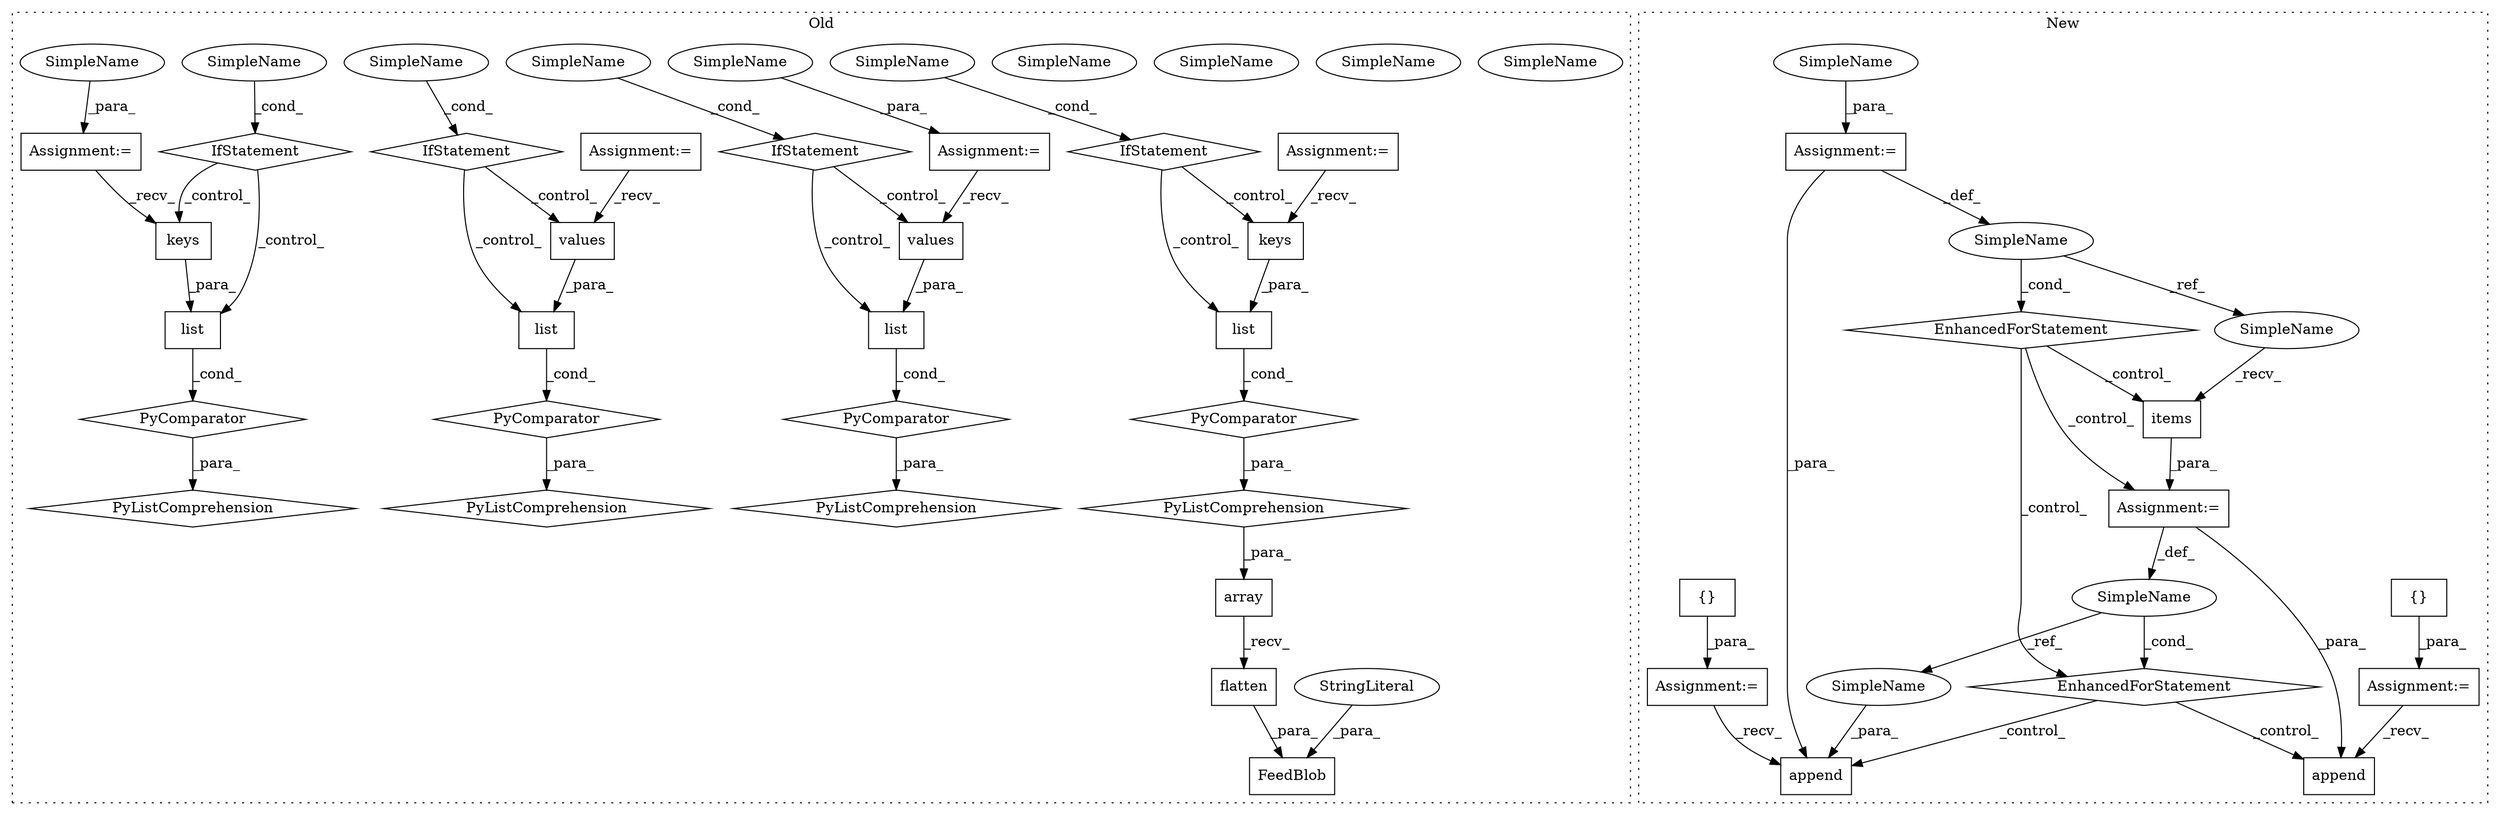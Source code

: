 digraph G {
subgraph cluster0 {
1 [label="FeedBlob" a="32" s="3718,3911" l="9,1" shape="box"];
7 [label="keys" a="32" s="3785" l="6" shape="box"];
8 [label="keys" a="32" s="4452" l="6" shape="box"];
11 [label="values" a="32" s="3997" l="8" shape="box"];
12 [label="list" a="32" s="4445,4458" l="5,1" shape="box"];
13 [label="values" a="32" s="4670" l="8" shape="box"];
14 [label="SimpleName" a="42" s="4552" l="5" shape="ellipse"];
15 [label="list" a="32" s="3990,4005" l="5,1" shape="box"];
16 [label="SimpleName" a="42" s="4095" l="5" shape="ellipse"];
17 [label="list" a="32" s="4663,4678" l="5,1" shape="box"];
18 [label="SimpleName" a="42" s="4772" l="5" shape="ellipse"];
19 [label="list" a="32" s="3778,3791" l="5,1" shape="box"];
20 [label="SimpleName" a="42" s="3881" l="5" shape="ellipse"];
21 [label="PyListComprehension" a="109" s="4663" l="122" shape="diamond"];
22 [label="StringLiteral" a="45" s="3727" l="27" shape="ellipse"];
23 [label="PyListComprehension" a="109" s="4445" l="120" shape="diamond"];
24 [label="PyComparator" a="113" s="3850" l="36" shape="diamond"];
25 [label="PyListComprehension" a="109" s="3778" l="116" shape="diamond"];
26 [label="flatten" a="32" s="3902" l="9" shape="box"];
27 [label="PyListComprehension" a="109" s="3990" l="118" shape="diamond"];
28 [label="PyComparator" a="113" s="4523" l="34" shape="diamond"];
29 [label="array" a="32" s="3761,3900" l="17,1" shape="box"];
30 [label="PyComparator" a="113" s="4743" l="34" shape="diamond"];
31 [label="IfStatement" a="25" s="4523" l="34" shape="diamond"];
32 [label="PyComparator" a="113" s="4064" l="36" shape="diamond"];
33 [label="IfStatement" a="25" s="3850" l="36" shape="diamond"];
34 [label="Assignment:=" a="7" s="4523" l="34" shape="box"];
35 [label="IfStatement" a="25" s="4743" l="34" shape="diamond"];
36 [label="Assignment:=" a="7" s="4743" l="34" shape="box"];
37 [label="IfStatement" a="25" s="4064" l="36" shape="diamond"];
41 [label="Assignment:=" a="7" s="4064" l="36" shape="box"];
42 [label="Assignment:=" a="7" s="3850" l="36" shape="box"];
46 [label="SimpleName" a="42" s="4530" l="18" shape="ellipse"];
47 [label="SimpleName" a="42" s="4750" l="18" shape="ellipse"];
49 [label="SimpleName" a="42" s="3881" l="5" shape="ellipse"];
50 [label="SimpleName" a="42" s="4772" l="5" shape="ellipse"];
51 [label="SimpleName" a="42" s="4095" l="5" shape="ellipse"];
52 [label="SimpleName" a="42" s="4552" l="5" shape="ellipse"];
label = "Old";
style="dotted";
}
subgraph cluster1 {
2 [label="EnhancedForStatement" a="70" s="5096,5185" l="57,2" shape="diamond"];
3 [label="SimpleName" a="42" s="5157" l="7" shape="ellipse"];
4 [label="append" a="32" s="5324,5332" l="7,1" shape="box"];
5 [label="{}" a="4" s="5050" l="2" shape="box"];
6 [label="Assignment:=" a="7" s="5040" l="1" shape="box"];
9 [label="SimpleName" a="42" s="5276" l="1" shape="ellipse"];
10 [label="EnhancedForStatement" a="70" s="5197,5295" l="75,2" shape="diamond"];
38 [label="Assignment:=" a="7" s="5197,5295" l="75,2" shape="box"];
39 [label="items" a="32" s="5288" l="7" shape="box"];
40 [label="Assignment:=" a="7" s="5096,5185" l="57,2" shape="box"];
43 [label="append" a="32" s="5362,5370" l="7,1" shape="box"];
44 [label="{}" a="4" s="5086" l="2" shape="box"];
45 [label="Assignment:=" a="7" s="5076" l="1" shape="box"];
48 [label="SimpleName" a="42" s="5167" l="18" shape="ellipse"];
53 [label="SimpleName" a="42" s="5369" l="1" shape="ellipse"];
54 [label="SimpleName" a="42" s="5280" l="7" shape="ellipse"];
label = "New";
style="dotted";
}
2 -> 39 [label="_control_"];
2 -> 38 [label="_control_"];
2 -> 10 [label="_control_"];
3 -> 54 [label="_ref_"];
3 -> 2 [label="_cond_"];
5 -> 6 [label="_para_"];
6 -> 4 [label="_recv_"];
7 -> 19 [label="_para_"];
8 -> 12 [label="_para_"];
9 -> 10 [label="_cond_"];
9 -> 53 [label="_ref_"];
10 -> 43 [label="_control_"];
10 -> 4 [label="_control_"];
11 -> 15 [label="_para_"];
12 -> 28 [label="_cond_"];
13 -> 17 [label="_para_"];
15 -> 32 [label="_cond_"];
17 -> 30 [label="_cond_"];
19 -> 24 [label="_cond_"];
22 -> 1 [label="_para_"];
24 -> 25 [label="_para_"];
25 -> 29 [label="_para_"];
26 -> 1 [label="_para_"];
28 -> 23 [label="_para_"];
29 -> 26 [label="_recv_"];
30 -> 21 [label="_para_"];
31 -> 12 [label="_control_"];
31 -> 8 [label="_control_"];
32 -> 27 [label="_para_"];
33 -> 19 [label="_control_"];
33 -> 7 [label="_control_"];
34 -> 8 [label="_recv_"];
35 -> 13 [label="_control_"];
35 -> 17 [label="_control_"];
36 -> 13 [label="_recv_"];
37 -> 11 [label="_control_"];
37 -> 15 [label="_control_"];
38 -> 9 [label="_def_"];
38 -> 4 [label="_para_"];
39 -> 38 [label="_para_"];
40 -> 43 [label="_para_"];
40 -> 3 [label="_def_"];
41 -> 11 [label="_recv_"];
42 -> 7 [label="_recv_"];
44 -> 45 [label="_para_"];
45 -> 43 [label="_recv_"];
46 -> 34 [label="_para_"];
47 -> 36 [label="_para_"];
48 -> 40 [label="_para_"];
49 -> 33 [label="_cond_"];
50 -> 35 [label="_cond_"];
51 -> 37 [label="_cond_"];
52 -> 31 [label="_cond_"];
53 -> 43 [label="_para_"];
54 -> 39 [label="_recv_"];
}